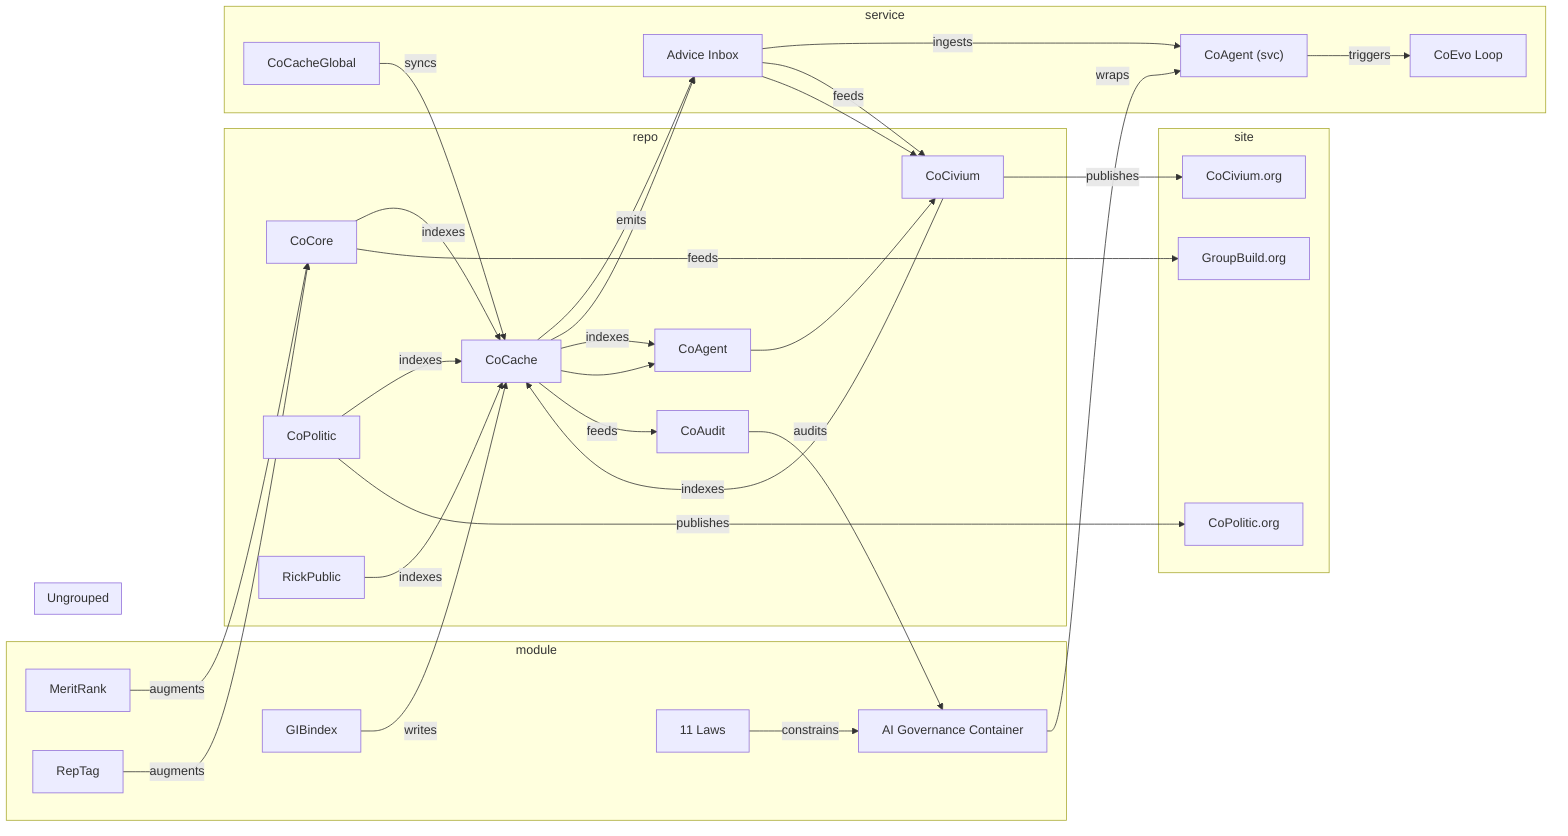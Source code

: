 %% generated:2025-10-28T18:36:45Z
flowchart LR
subgraph module
  ElevenLaws["11 Laws"]
  GIBindex["GIBindex"]
  GovContainer["AI Governance Container"]
  MeritRank["MeritRank"]
  RepTag["RepTag"]
end
subgraph repo
  CoAgent["CoAgent"]
  CoAudit["CoAudit"]
  CoCache["CoCache"]
  CoCache["CoCache"]
  CoCivium["CoCivium"]
  CoCivium["CoCivium"]
  CoCore["CoCore"]
  CoPolitic["CoPolitic"]
  RickPublic["RickPublic"]
end
subgraph service
  AdviceInbox["Advice Inbox"]
  CoAgentSvc["CoAgent (svc)"]
  CoCacheGlobal["CoCacheGlobal"]
  CoEvo["CoEvo Loop"]
end
subgraph site
  CoCiviumOrg["CoCivium.org"]
  CoPoliticOrg["CoPolitic.org"]
  GroupBuildOrg["GroupBuild.org"]
end
subgraph Ungrouped
  AdviceInbox["Advice Inbox"]
  CoAgent["CoAgent"]
  CoCache["CoCache"]
  CoCivium["CoCivium"]
end
AdviceInbox --> |"ingests"| CoAgentSvc
AdviceInbox --> |"feeds"| CoCivium
AdviceInbox --> CoCivium
CoAgent --> CoCivium
CoAgentSvc --> |"triggers"| CoEvo
CoAudit --> |"audits"| GovContainer
CoCache --> |"emits"| AdviceInbox
CoCache --> AdviceInbox
CoCache --> |"indexes"| CoAgent
CoCache --> CoAgent
CoCache --> |"feeds"| CoAudit
CoCacheGlobal --> |"syncs"| CoCache
CoCivium --> |"indexes"| CoCache
CoCivium --> |"publishes"| CoCiviumOrg
CoCore --> |"indexes"| CoCache
CoCore --> |"feeds"| GroupBuildOrg
CoPolitic --> |"indexes"| CoCache
CoPolitic --> |"publishes"| CoPoliticOrg
ElevenLaws --> |"constrains"| GovContainer
GIBindex --> |"writes"| CoCache
GovContainer --> |"wraps"| CoAgentSvc
MeritRank --> |"augments"| CoCore
RepTag --> |"augments"| CoCore
RickPublic --> |"indexes"| CoCache